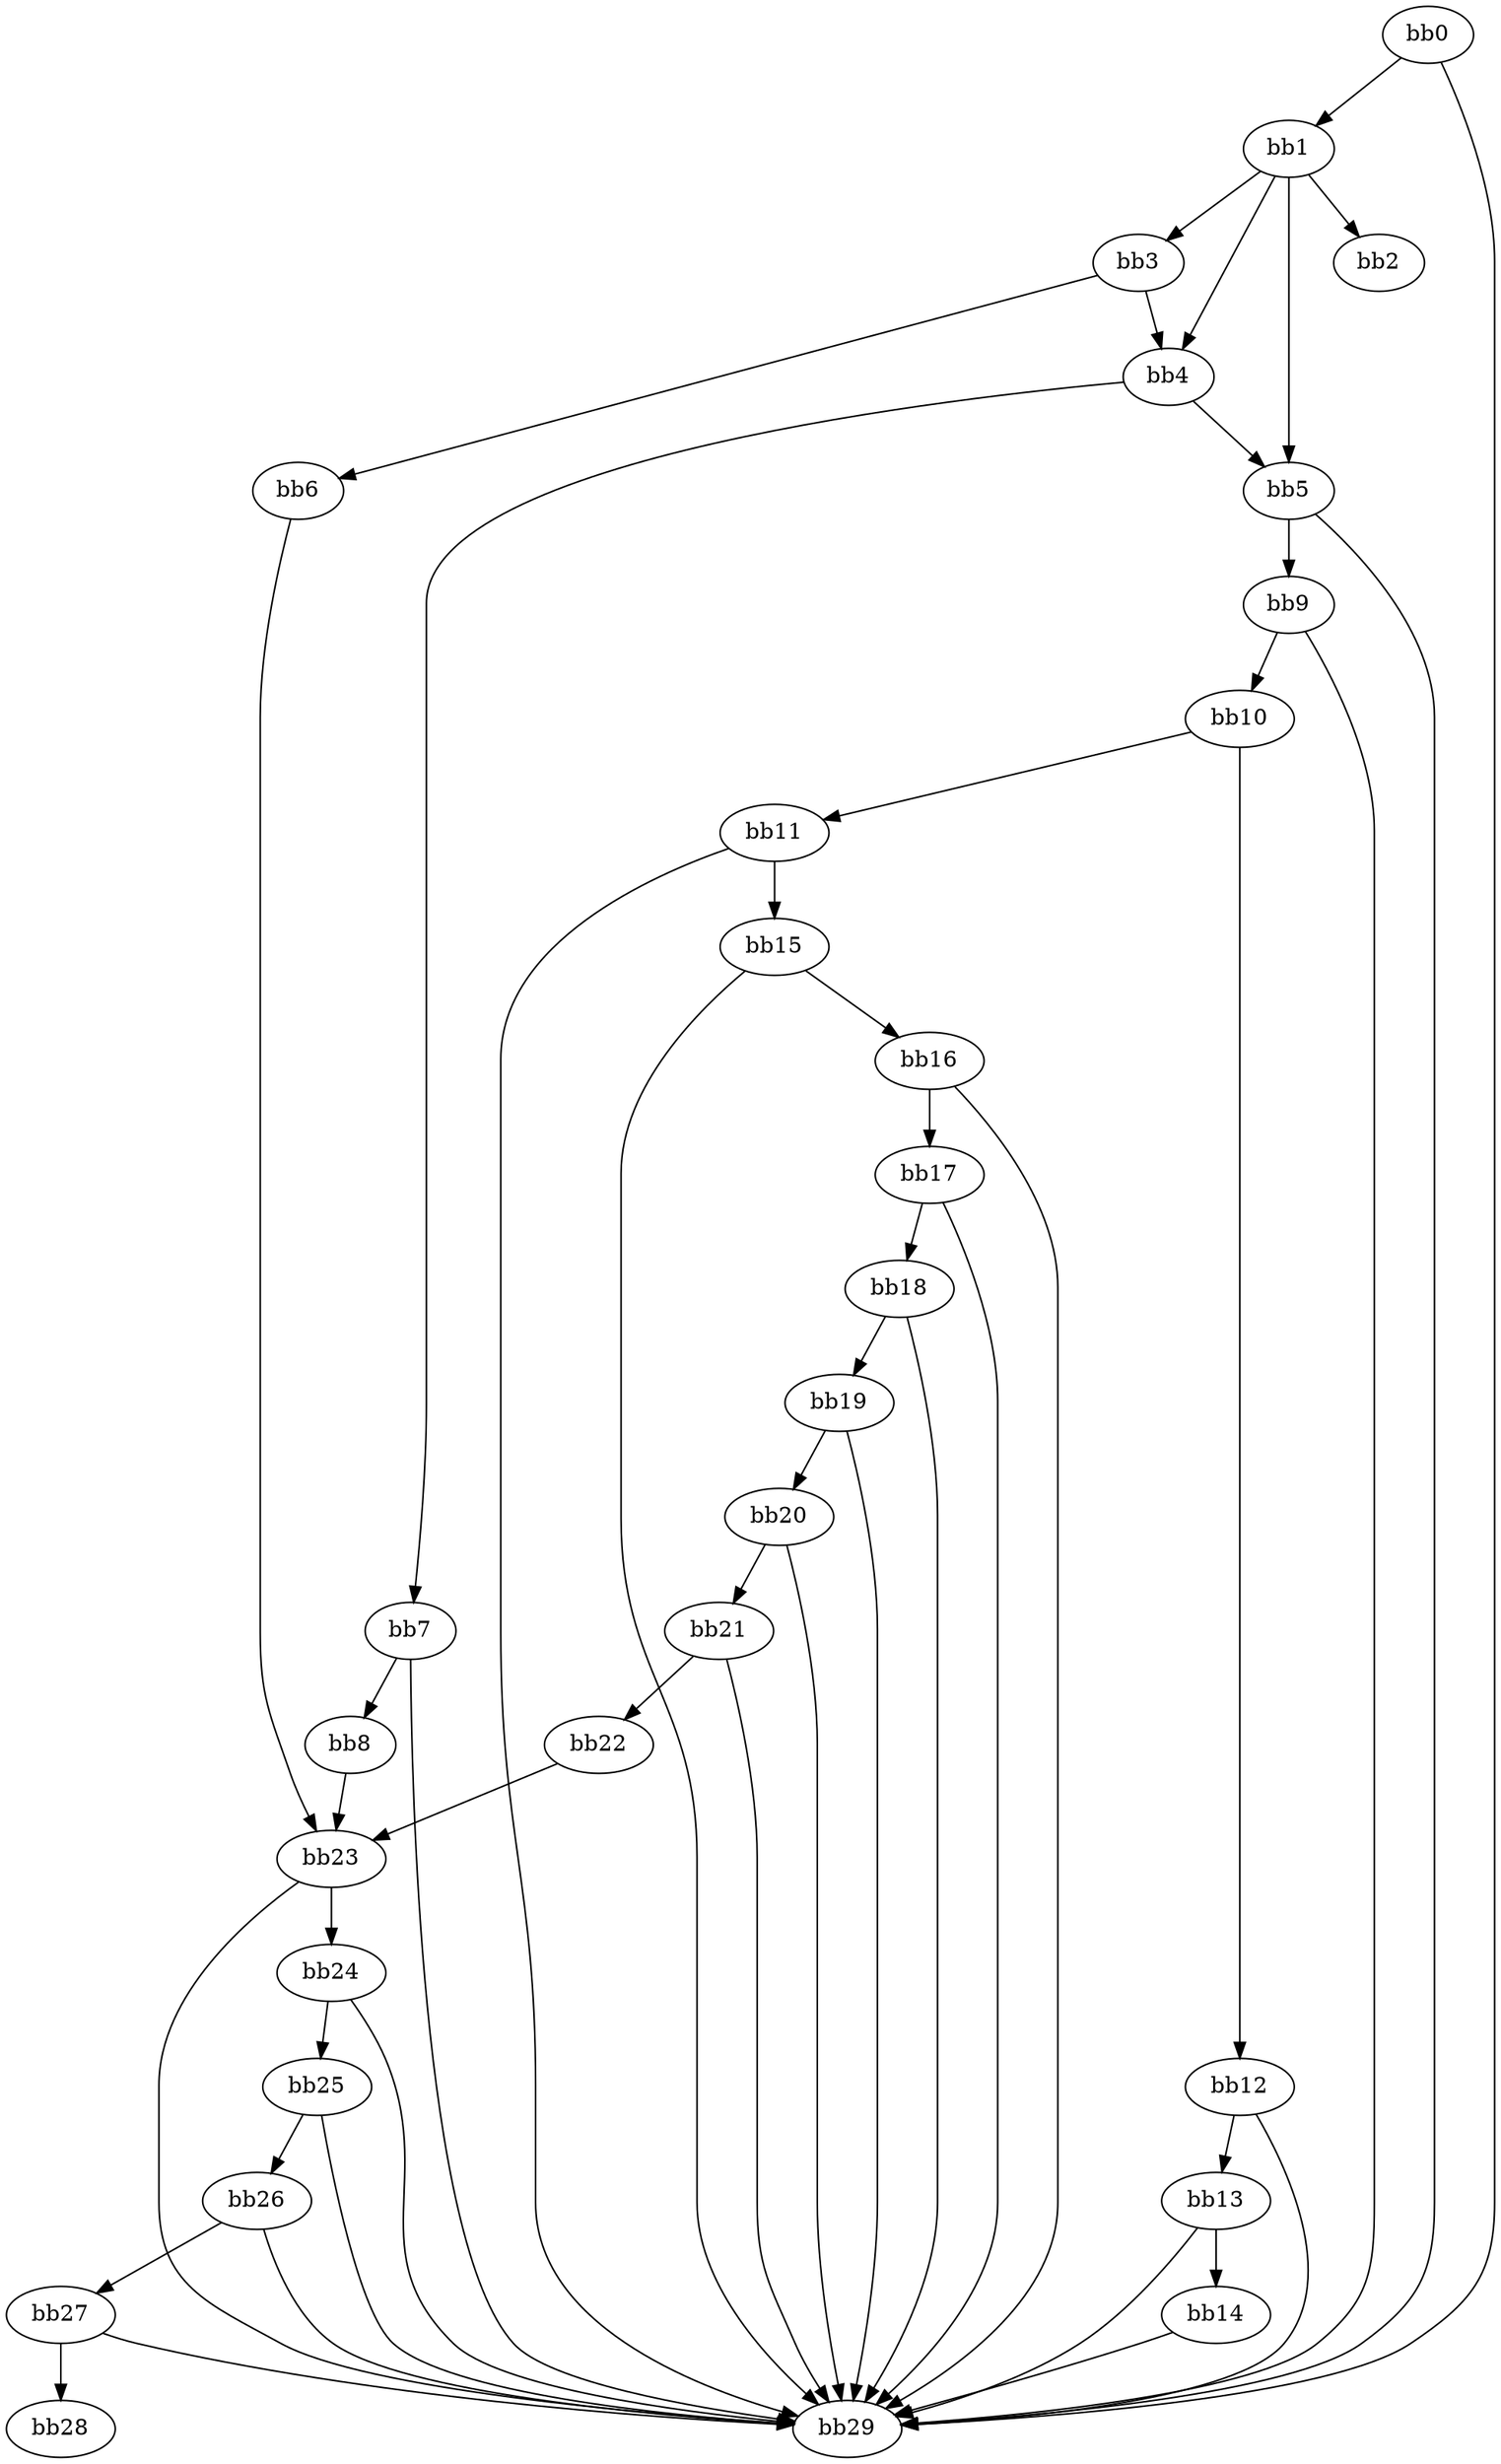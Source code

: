digraph {
    0 [ label = "bb0\l" ]
    1 [ label = "bb1\l" ]
    2 [ label = "bb2\l" ]
    3 [ label = "bb3\l" ]
    4 [ label = "bb4\l" ]
    5 [ label = "bb5\l" ]
    6 [ label = "bb6\l" ]
    7 [ label = "bb7\l" ]
    8 [ label = "bb8\l" ]
    9 [ label = "bb9\l" ]
    10 [ label = "bb10\l" ]
    11 [ label = "bb11\l" ]
    12 [ label = "bb12\l" ]
    13 [ label = "bb13\l" ]
    14 [ label = "bb14\l" ]
    15 [ label = "bb15\l" ]
    16 [ label = "bb16\l" ]
    17 [ label = "bb17\l" ]
    18 [ label = "bb18\l" ]
    19 [ label = "bb19\l" ]
    20 [ label = "bb20\l" ]
    21 [ label = "bb21\l" ]
    22 [ label = "bb22\l" ]
    23 [ label = "bb23\l" ]
    24 [ label = "bb24\l" ]
    25 [ label = "bb25\l" ]
    26 [ label = "bb26\l" ]
    27 [ label = "bb27\l" ]
    28 [ label = "bb28\l" ]
    29 [ label = "bb29\l" ]
    0 -> 1 [ ]
    0 -> 29 [ ]
    1 -> 2 [ ]
    1 -> 3 [ ]
    1 -> 4 [ ]
    1 -> 5 [ ]
    3 -> 4 [ ]
    3 -> 6 [ ]
    4 -> 5 [ ]
    4 -> 7 [ ]
    5 -> 9 [ ]
    5 -> 29 [ ]
    6 -> 23 [ ]
    7 -> 8 [ ]
    7 -> 29 [ ]
    8 -> 23 [ ]
    9 -> 10 [ ]
    9 -> 29 [ ]
    10 -> 11 [ ]
    10 -> 12 [ ]
    11 -> 15 [ ]
    11 -> 29 [ ]
    12 -> 13 [ ]
    12 -> 29 [ ]
    13 -> 14 [ ]
    13 -> 29 [ ]
    14 -> 29 [ ]
    15 -> 16 [ ]
    15 -> 29 [ ]
    16 -> 17 [ ]
    16 -> 29 [ ]
    17 -> 18 [ ]
    17 -> 29 [ ]
    18 -> 19 [ ]
    18 -> 29 [ ]
    19 -> 20 [ ]
    19 -> 29 [ ]
    20 -> 21 [ ]
    20 -> 29 [ ]
    21 -> 22 [ ]
    21 -> 29 [ ]
    22 -> 23 [ ]
    23 -> 24 [ ]
    23 -> 29 [ ]
    24 -> 25 [ ]
    24 -> 29 [ ]
    25 -> 26 [ ]
    25 -> 29 [ ]
    26 -> 27 [ ]
    26 -> 29 [ ]
    27 -> 28 [ ]
    27 -> 29 [ ]
}

